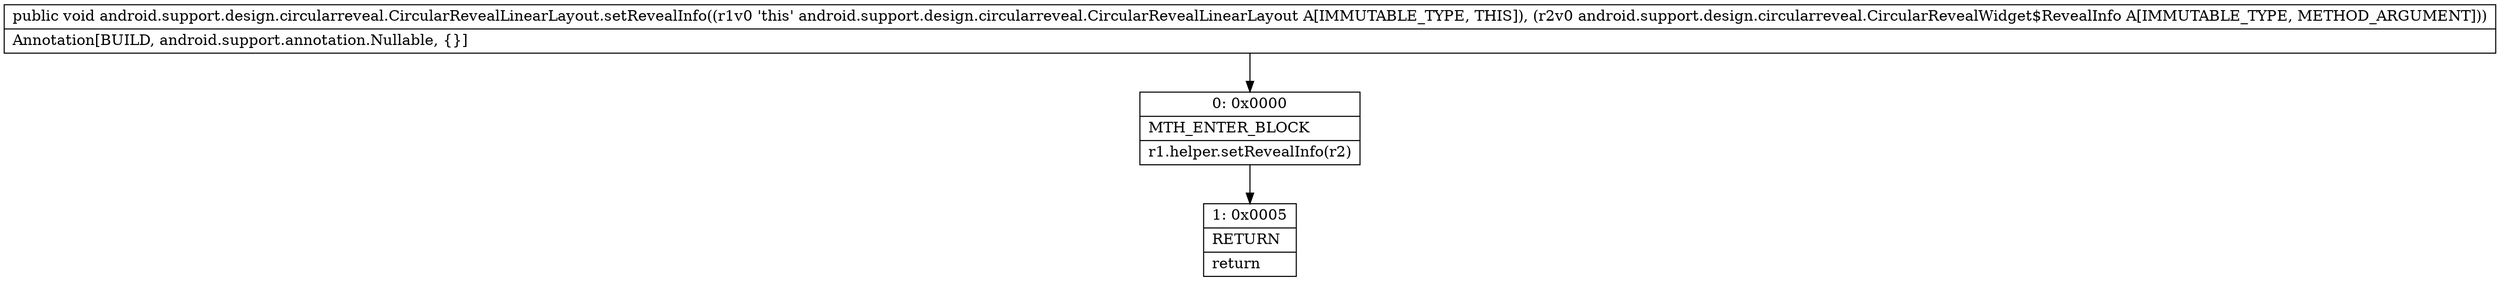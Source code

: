 digraph "CFG forandroid.support.design.circularreveal.CircularRevealLinearLayout.setRevealInfo(Landroid\/support\/design\/circularreveal\/CircularRevealWidget$RevealInfo;)V" {
Node_0 [shape=record,label="{0\:\ 0x0000|MTH_ENTER_BLOCK\l|r1.helper.setRevealInfo(r2)\l}"];
Node_1 [shape=record,label="{1\:\ 0x0005|RETURN\l|return\l}"];
MethodNode[shape=record,label="{public void android.support.design.circularreveal.CircularRevealLinearLayout.setRevealInfo((r1v0 'this' android.support.design.circularreveal.CircularRevealLinearLayout A[IMMUTABLE_TYPE, THIS]), (r2v0 android.support.design.circularreveal.CircularRevealWidget$RevealInfo A[IMMUTABLE_TYPE, METHOD_ARGUMENT]))  | Annotation[BUILD, android.support.annotation.Nullable, \{\}]\l}"];
MethodNode -> Node_0;
Node_0 -> Node_1;
}

